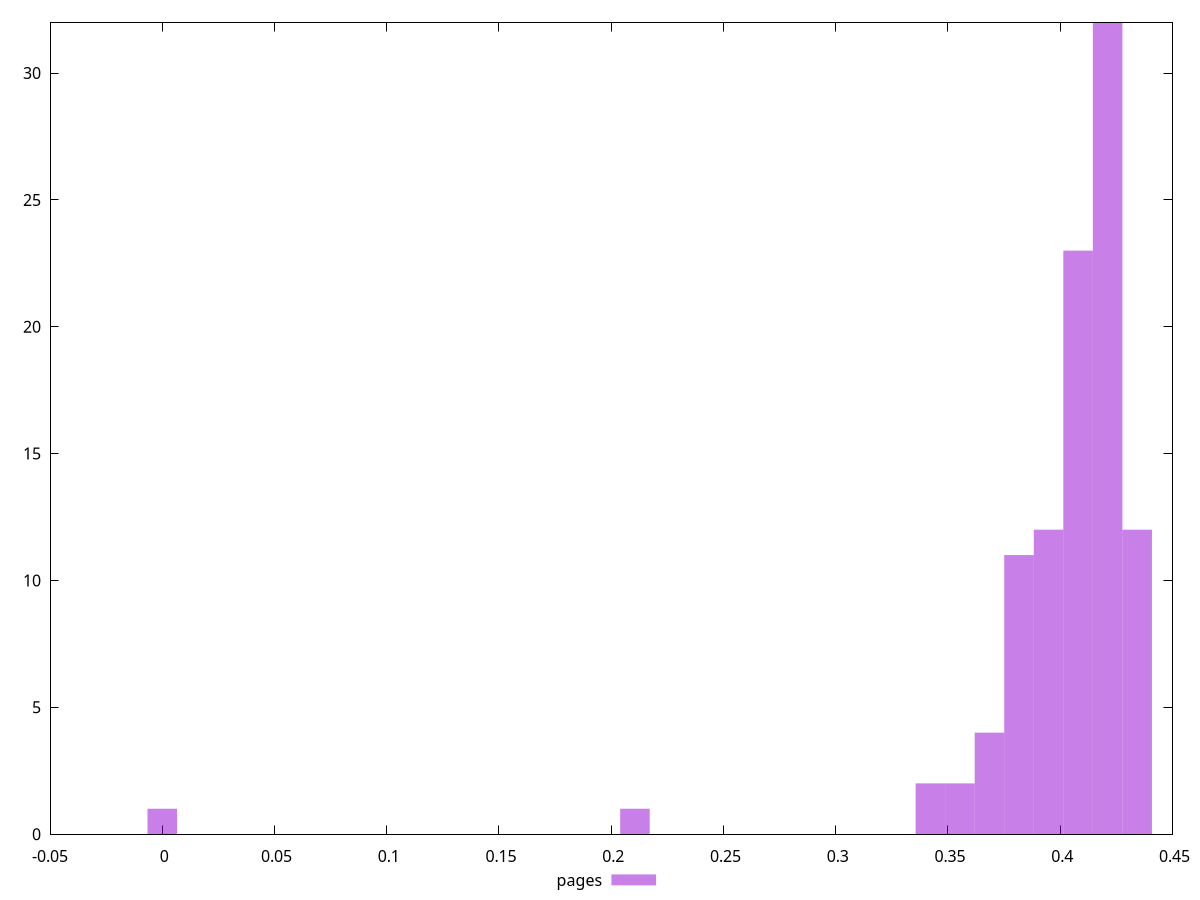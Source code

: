 $_pages <<EOF
0.2105537061261783 1
0.40794780561947047 23
0.4342670188852427 12
0.35530937908792587 2
0.34214977245503975 2
0.368468985720812 4
0.4211074122523566 32
0.3947881989865843 12
0 1
0.38162859235369817 11
EOF
set key outside below
set terminal pngcairo
set output "report_00005_2020-11-02T22-26-11.212Z/max-potential-fid/pages//hist.png"
set yrange [0:32]
set boxwidth 0.013159606632886144
set style fill transparent solid 0.5 noborder
plot $_pages title "pages" with boxes ,